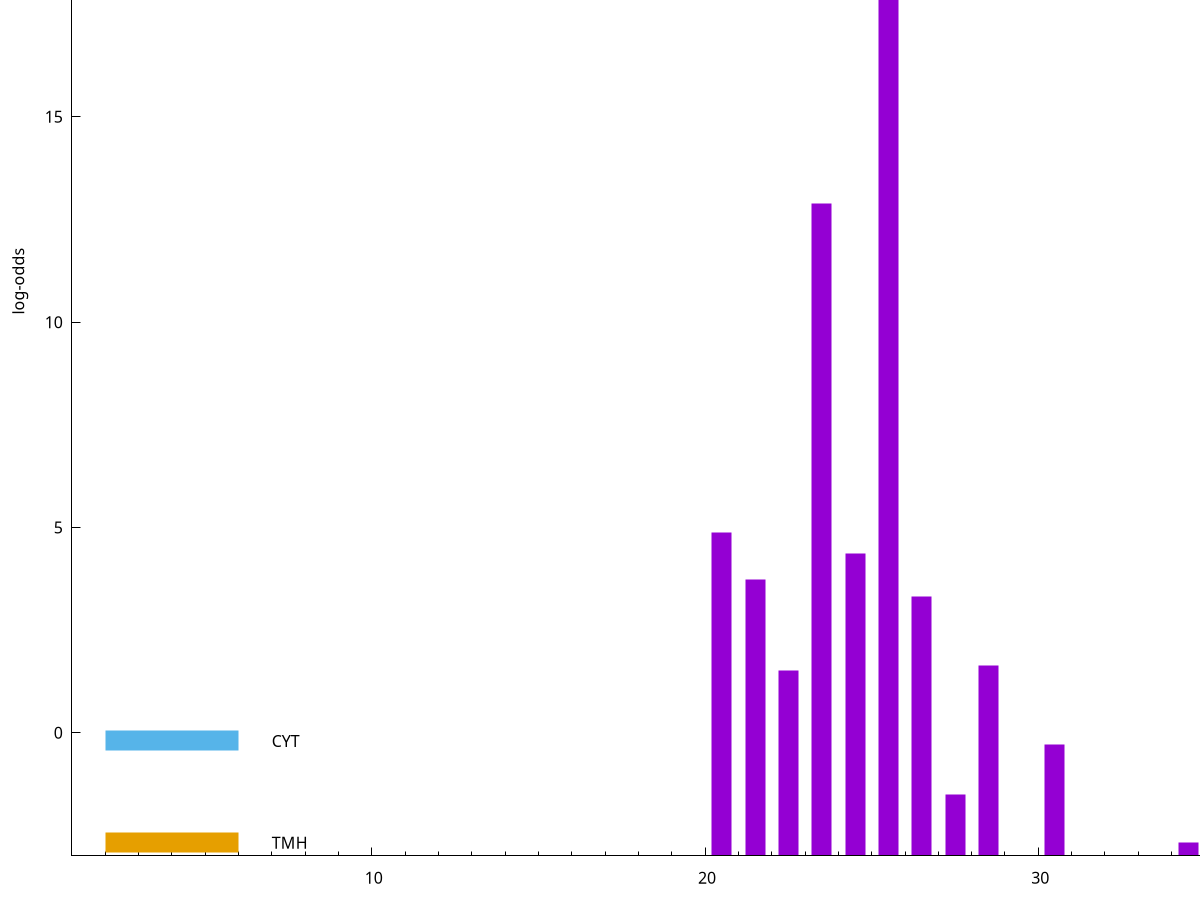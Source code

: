 set title "LipoP predictions for SRR3996252.gff"
set size 2., 1.4
set xrange [1:70] 
set mxtics 10
set yrange [-3:25]
set y2range [0:28]
set ylabel "log-odds"
set term postscript eps color solid "Helvetica" 30
set output "SRR3996252.gff43.eps"
set arrow from 2,19.3843 to 6,19.3843 nohead lt 1 lw 20
set label "SpI" at 7,19.3843
set arrow from 2,-0.200913 to 6,-0.200913 nohead lt 3 lw 20
set label "CYT" at 7,-0.200913
set arrow from 2,-2.67875 to 6,-2.67875 nohead lt 4 lw 20
set label "TMH" at 7,-2.67875
set arrow from 2,19.3843 to 6,19.3843 nohead lt 1 lw 20
set label "SpI" at 7,19.3843
# NOTE: The scores below are the log-odds scores with the threshold
# NOTE: subtracted (a hack to make gnuplot make the histogram all
# NOTE: look nice).
plot "-" axes x1y2 title "" with impulses lt 1 lw 20
25.500000 22.368000
23.500000 15.894700
20.500000 7.885880
24.500000 7.375550
21.500000 6.738130
26.500000 6.312680
28.500000 4.648600
22.500000 4.524440
30.500000 2.711313
27.500000 1.485240
34.500000 0.315620
e
exit
